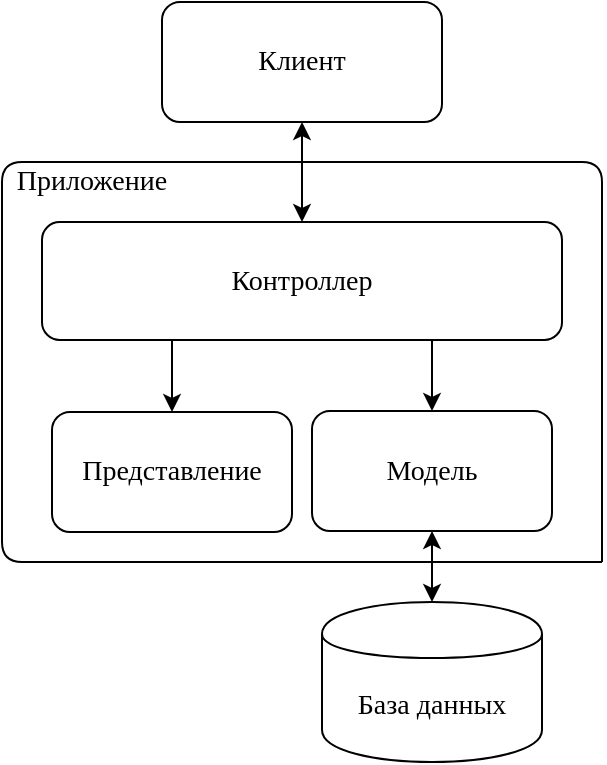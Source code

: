 <mxfile version="10.7.5" type="device"><diagram id="U3g4pxjca3R_V1rWTuHR" name="Page-1"><mxGraphModel dx="1080" dy="452" grid="0" gridSize="10" guides="1" tooltips="1" connect="1" arrows="1" fold="1" page="1" pageScale="1" pageWidth="827" pageHeight="1169" math="0" shadow="0"><root><mxCell id="0"/><mxCell id="1" parent="0"/><mxCell id="ip-CuO6Wl1UhKZ6N_y_K-1" value="&lt;font face=&quot;Times New Roman&quot; style=&quot;font-size: 14px&quot;&gt;Клиент&lt;/font&gt;" style="rounded=1;whiteSpace=wrap;html=1;" vertex="1" parent="1"><mxGeometry x="240" y="40" width="140" height="60" as="geometry"/></mxCell><mxCell id="ip-CuO6Wl1UhKZ6N_y_K-3" value="&lt;font face=&quot;Times New Roman&quot; style=&quot;font-size: 14px&quot;&gt;Контроллер&lt;br&gt;&lt;/font&gt;" style="rounded=1;whiteSpace=wrap;html=1;" vertex="1" parent="1"><mxGeometry x="180" y="150" width="260" height="59" as="geometry"/></mxCell><mxCell id="ip-CuO6Wl1UhKZ6N_y_K-4" value="&lt;font face=&quot;Times New Roman&quot; style=&quot;font-size: 14px&quot;&gt;Представление&lt;/font&gt;" style="rounded=1;whiteSpace=wrap;html=1;" vertex="1" parent="1"><mxGeometry x="185" y="245" width="120" height="60" as="geometry"/></mxCell><mxCell id="ip-CuO6Wl1UhKZ6N_y_K-5" value="&lt;font face=&quot;Times New Roman&quot; style=&quot;font-size: 14px&quot;&gt;Модель&lt;/font&gt;" style="rounded=1;whiteSpace=wrap;html=1;" vertex="1" parent="1"><mxGeometry x="315" y="244.5" width="120" height="60" as="geometry"/></mxCell><mxCell id="ip-CuO6Wl1UhKZ6N_y_K-6" value="&lt;font face=&quot;Times New Roman&quot; style=&quot;font-size: 14px&quot;&gt;База данных&lt;/font&gt;" style="shape=cylinder;whiteSpace=wrap;html=1;boundedLbl=1;backgroundOutline=1;" vertex="1" parent="1"><mxGeometry x="320" y="340" width="110" height="80" as="geometry"/></mxCell><mxCell id="ip-CuO6Wl1UhKZ6N_y_K-8" value="" style="endArrow=none;html=1;" edge="1" parent="1"><mxGeometry width="50" height="50" relative="1" as="geometry"><mxPoint x="460" y="320" as="sourcePoint"/><mxPoint x="460" y="320" as="targetPoint"/><Array as="points"><mxPoint x="160" y="320"/><mxPoint x="160" y="120"/><mxPoint x="460" y="120"/></Array></mxGeometry></mxCell><mxCell id="ip-CuO6Wl1UhKZ6N_y_K-9" value="&lt;font face=&quot;Times New Roman&quot; style=&quot;font-size: 14px&quot;&gt;Приложение&lt;/font&gt;" style="text;html=1;strokeColor=none;fillColor=none;align=center;verticalAlign=middle;whiteSpace=wrap;rounded=0;" vertex="1" parent="1"><mxGeometry x="165" y="115" width="80" height="30" as="geometry"/></mxCell><mxCell id="ip-CuO6Wl1UhKZ6N_y_K-10" value="" style="endArrow=classic;startArrow=classic;html=1;exitX=0.5;exitY=1;exitDx=0;exitDy=0;" edge="1" parent="1" source="ip-CuO6Wl1UhKZ6N_y_K-1" target="ip-CuO6Wl1UhKZ6N_y_K-3"><mxGeometry width="50" height="50" relative="1" as="geometry"><mxPoint x="160" y="490" as="sourcePoint"/><mxPoint x="210" y="440" as="targetPoint"/></mxGeometry></mxCell><mxCell id="ip-CuO6Wl1UhKZ6N_y_K-11" value="" style="endArrow=classic;html=1;entryX=0.5;entryY=0;entryDx=0;entryDy=0;exitX=0.25;exitY=1;exitDx=0;exitDy=0;" edge="1" parent="1" source="ip-CuO6Wl1UhKZ6N_y_K-3" target="ip-CuO6Wl1UhKZ6N_y_K-4"><mxGeometry width="50" height="50" relative="1" as="geometry"><mxPoint x="240" y="230" as="sourcePoint"/><mxPoint x="238" y="250" as="targetPoint"/></mxGeometry></mxCell><mxCell id="ip-CuO6Wl1UhKZ6N_y_K-12" value="" style="endArrow=classic;html=1;entryX=0.5;entryY=0;entryDx=0;entryDy=0;exitX=0.75;exitY=1;exitDx=0;exitDy=0;" edge="1" parent="1" source="ip-CuO6Wl1UhKZ6N_y_K-3" target="ip-CuO6Wl1UhKZ6N_y_K-5"><mxGeometry width="50" height="50" relative="1" as="geometry"><mxPoint x="380" y="221" as="sourcePoint"/><mxPoint x="210" y="440" as="targetPoint"/></mxGeometry></mxCell><mxCell id="ip-CuO6Wl1UhKZ6N_y_K-13" value="" style="endArrow=classic;startArrow=classic;html=1;exitX=0.5;exitY=1;exitDx=0;exitDy=0;" edge="1" parent="1" source="ip-CuO6Wl1UhKZ6N_y_K-5" target="ip-CuO6Wl1UhKZ6N_y_K-6"><mxGeometry width="50" height="50" relative="1" as="geometry"><mxPoint x="160" y="490" as="sourcePoint"/><mxPoint x="210" y="440" as="targetPoint"/></mxGeometry></mxCell></root></mxGraphModel></diagram></mxfile>